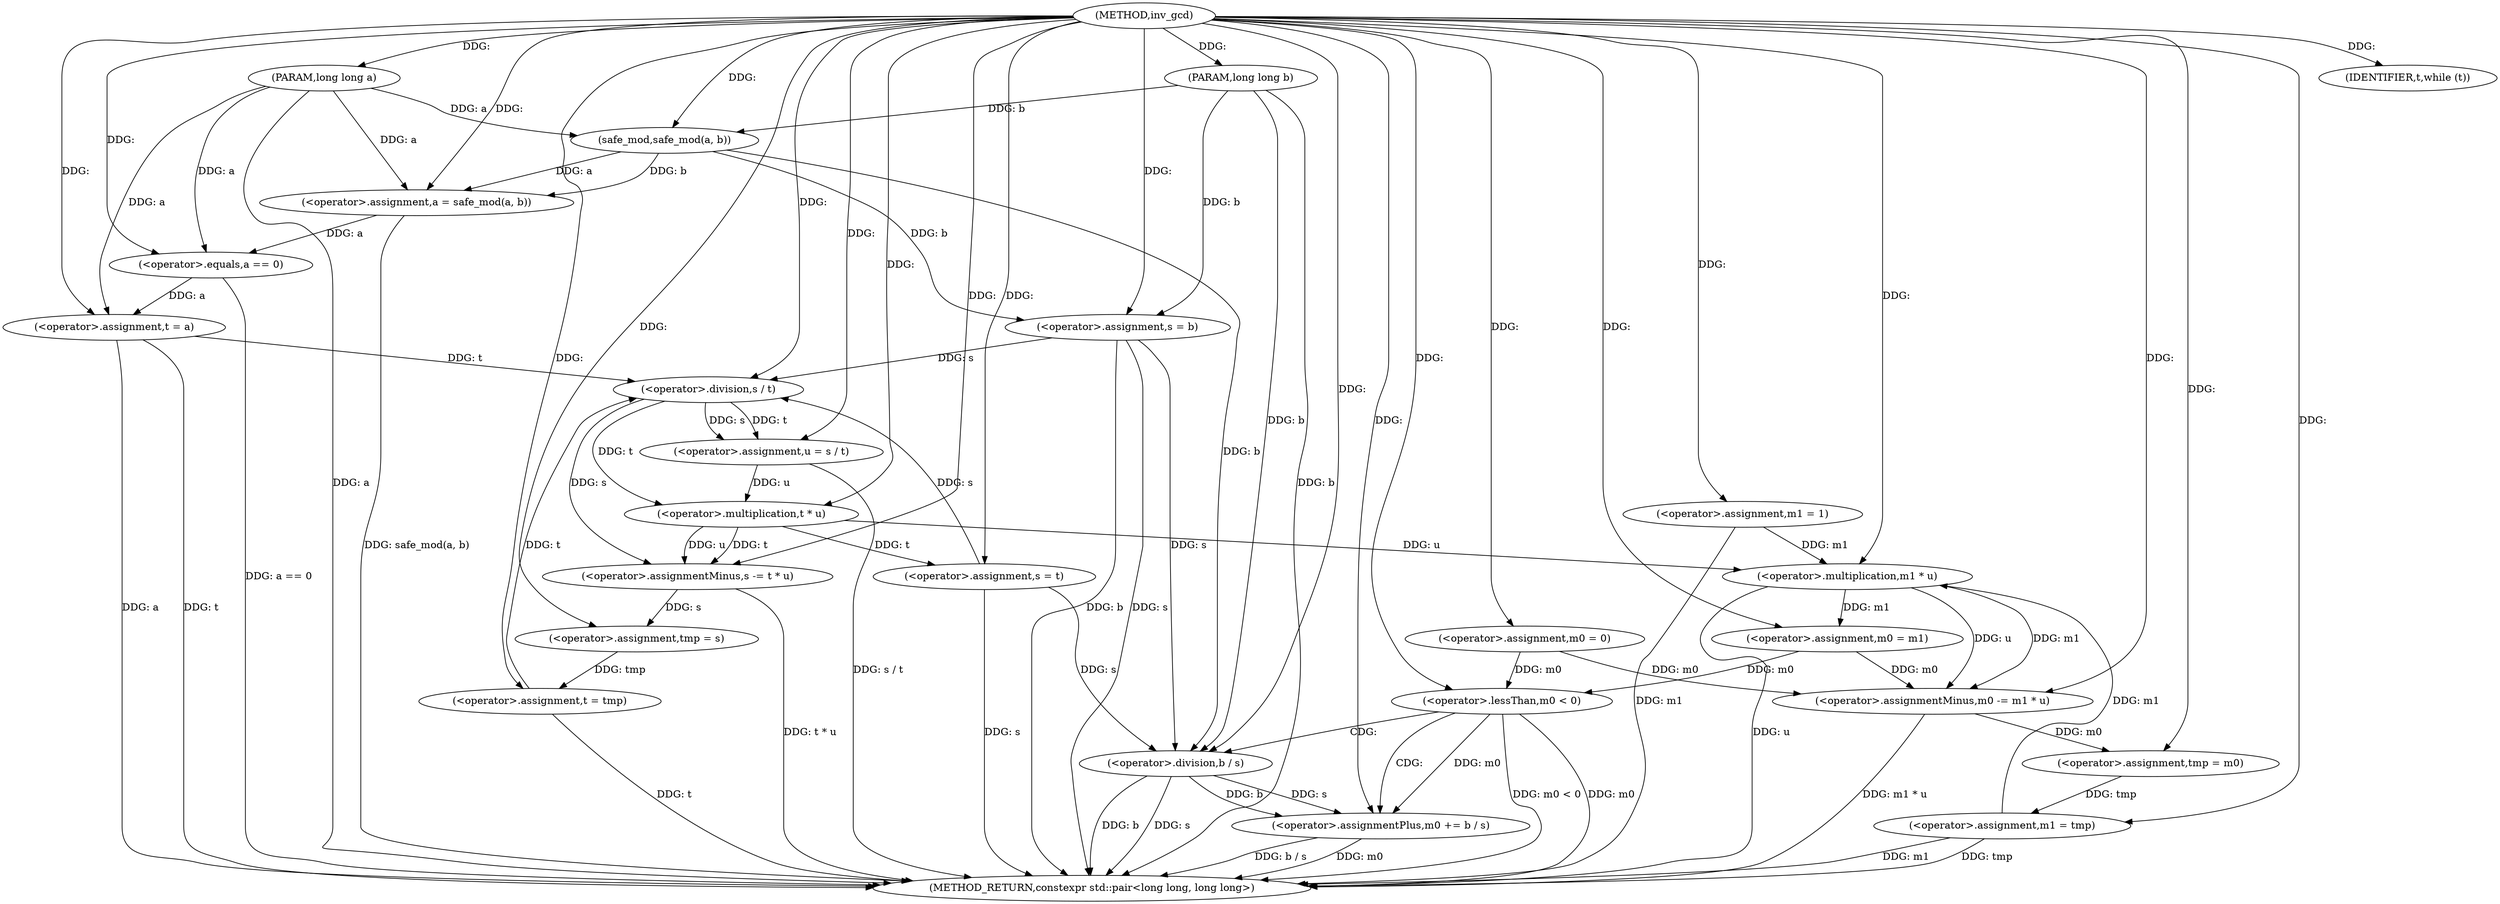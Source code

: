digraph "inv_gcd" {  
"1000336" [label = "(METHOD,inv_gcd)" ]
"1000414" [label = "(METHOD_RETURN,constexpr std::pair<long long, long long>)" ]
"1000337" [label = "(PARAM,long long a)" ]
"1000338" [label = "(PARAM,long long b)" ]
"1000340" [label = "(<operator>.assignment,a = safe_mod(a, b))" ]
"1000351" [label = "(<operator>.assignment,s = b)" ]
"1000355" [label = "(<operator>.assignment,t = a)" ]
"1000359" [label = "(<operator>.assignment,m0 = 0)" ]
"1000363" [label = "(<operator>.assignment,m1 = 1)" ]
"1000346" [label = "(<operator>.equals,a == 0)" ]
"1000367" [label = "(IDENTIFIER,t,while (t))" ]
"1000405" [label = "(<operator>.lessThan,m0 < 0)" ]
"1000408" [label = "(<operator>.assignmentPlus,m0 += b / s)" ]
"1000342" [label = "(safe_mod,safe_mod(a, b))" ]
"1000370" [label = "(<operator>.assignment,u = s / t)" ]
"1000375" [label = "(<operator>.assignmentMinus,s -= t * u)" ]
"1000380" [label = "(<operator>.assignmentMinus,m0 -= m1 * u)" ]
"1000386" [label = "(<operator>.assignment,tmp = s)" ]
"1000389" [label = "(<operator>.assignment,s = t)" ]
"1000392" [label = "(<operator>.assignment,t = tmp)" ]
"1000395" [label = "(<operator>.assignment,tmp = m0)" ]
"1000398" [label = "(<operator>.assignment,m0 = m1)" ]
"1000401" [label = "(<operator>.assignment,m1 = tmp)" ]
"1000410" [label = "(<operator>.division,b / s)" ]
"1000372" [label = "(<operator>.division,s / t)" ]
"1000377" [label = "(<operator>.multiplication,t * u)" ]
"1000382" [label = "(<operator>.multiplication,m1 * u)" ]
  "1000337" -> "1000414"  [ label = "DDG: a"] 
  "1000338" -> "1000414"  [ label = "DDG: b"] 
  "1000340" -> "1000414"  [ label = "DDG: safe_mod(a, b)"] 
  "1000346" -> "1000414"  [ label = "DDG: a == 0"] 
  "1000351" -> "1000414"  [ label = "DDG: s"] 
  "1000351" -> "1000414"  [ label = "DDG: b"] 
  "1000355" -> "1000414"  [ label = "DDG: t"] 
  "1000355" -> "1000414"  [ label = "DDG: a"] 
  "1000363" -> "1000414"  [ label = "DDG: m1"] 
  "1000405" -> "1000414"  [ label = "DDG: m0"] 
  "1000405" -> "1000414"  [ label = "DDG: m0 < 0"] 
  "1000408" -> "1000414"  [ label = "DDG: m0"] 
  "1000410" -> "1000414"  [ label = "DDG: b"] 
  "1000410" -> "1000414"  [ label = "DDG: s"] 
  "1000408" -> "1000414"  [ label = "DDG: b / s"] 
  "1000370" -> "1000414"  [ label = "DDG: s / t"] 
  "1000375" -> "1000414"  [ label = "DDG: t * u"] 
  "1000382" -> "1000414"  [ label = "DDG: u"] 
  "1000380" -> "1000414"  [ label = "DDG: m1 * u"] 
  "1000389" -> "1000414"  [ label = "DDG: s"] 
  "1000392" -> "1000414"  [ label = "DDG: t"] 
  "1000401" -> "1000414"  [ label = "DDG: m1"] 
  "1000401" -> "1000414"  [ label = "DDG: tmp"] 
  "1000336" -> "1000337"  [ label = "DDG: "] 
  "1000336" -> "1000338"  [ label = "DDG: "] 
  "1000342" -> "1000340"  [ label = "DDG: b"] 
  "1000342" -> "1000340"  [ label = "DDG: a"] 
  "1000342" -> "1000351"  [ label = "DDG: b"] 
  "1000338" -> "1000351"  [ label = "DDG: b"] 
  "1000336" -> "1000351"  [ label = "DDG: "] 
  "1000346" -> "1000355"  [ label = "DDG: a"] 
  "1000337" -> "1000355"  [ label = "DDG: a"] 
  "1000336" -> "1000355"  [ label = "DDG: "] 
  "1000336" -> "1000359"  [ label = "DDG: "] 
  "1000336" -> "1000363"  [ label = "DDG: "] 
  "1000337" -> "1000340"  [ label = "DDG: a"] 
  "1000336" -> "1000340"  [ label = "DDG: "] 
  "1000336" -> "1000367"  [ label = "DDG: "] 
  "1000410" -> "1000408"  [ label = "DDG: s"] 
  "1000410" -> "1000408"  [ label = "DDG: b"] 
  "1000337" -> "1000342"  [ label = "DDG: a"] 
  "1000336" -> "1000342"  [ label = "DDG: "] 
  "1000338" -> "1000342"  [ label = "DDG: b"] 
  "1000340" -> "1000346"  [ label = "DDG: a"] 
  "1000337" -> "1000346"  [ label = "DDG: a"] 
  "1000336" -> "1000346"  [ label = "DDG: "] 
  "1000372" -> "1000370"  [ label = "DDG: s"] 
  "1000372" -> "1000370"  [ label = "DDG: t"] 
  "1000377" -> "1000375"  [ label = "DDG: u"] 
  "1000377" -> "1000375"  [ label = "DDG: t"] 
  "1000382" -> "1000380"  [ label = "DDG: m1"] 
  "1000382" -> "1000380"  [ label = "DDG: u"] 
  "1000375" -> "1000386"  [ label = "DDG: s"] 
  "1000336" -> "1000386"  [ label = "DDG: "] 
  "1000377" -> "1000389"  [ label = "DDG: t"] 
  "1000336" -> "1000389"  [ label = "DDG: "] 
  "1000386" -> "1000392"  [ label = "DDG: tmp"] 
  "1000336" -> "1000392"  [ label = "DDG: "] 
  "1000380" -> "1000395"  [ label = "DDG: m0"] 
  "1000336" -> "1000395"  [ label = "DDG: "] 
  "1000382" -> "1000398"  [ label = "DDG: m1"] 
  "1000336" -> "1000398"  [ label = "DDG: "] 
  "1000395" -> "1000401"  [ label = "DDG: tmp"] 
  "1000336" -> "1000401"  [ label = "DDG: "] 
  "1000359" -> "1000405"  [ label = "DDG: m0"] 
  "1000398" -> "1000405"  [ label = "DDG: m0"] 
  "1000336" -> "1000405"  [ label = "DDG: "] 
  "1000405" -> "1000408"  [ label = "DDG: m0"] 
  "1000336" -> "1000408"  [ label = "DDG: "] 
  "1000336" -> "1000370"  [ label = "DDG: "] 
  "1000372" -> "1000375"  [ label = "DDG: s"] 
  "1000336" -> "1000375"  [ label = "DDG: "] 
  "1000359" -> "1000380"  [ label = "DDG: m0"] 
  "1000398" -> "1000380"  [ label = "DDG: m0"] 
  "1000336" -> "1000380"  [ label = "DDG: "] 
  "1000338" -> "1000410"  [ label = "DDG: b"] 
  "1000336" -> "1000410"  [ label = "DDG: "] 
  "1000342" -> "1000410"  [ label = "DDG: b"] 
  "1000351" -> "1000410"  [ label = "DDG: s"] 
  "1000389" -> "1000410"  [ label = "DDG: s"] 
  "1000351" -> "1000372"  [ label = "DDG: s"] 
  "1000389" -> "1000372"  [ label = "DDG: s"] 
  "1000336" -> "1000372"  [ label = "DDG: "] 
  "1000355" -> "1000372"  [ label = "DDG: t"] 
  "1000392" -> "1000372"  [ label = "DDG: t"] 
  "1000372" -> "1000377"  [ label = "DDG: t"] 
  "1000336" -> "1000377"  [ label = "DDG: "] 
  "1000370" -> "1000377"  [ label = "DDG: u"] 
  "1000363" -> "1000382"  [ label = "DDG: m1"] 
  "1000401" -> "1000382"  [ label = "DDG: m1"] 
  "1000336" -> "1000382"  [ label = "DDG: "] 
  "1000377" -> "1000382"  [ label = "DDG: u"] 
  "1000405" -> "1000410"  [ label = "CDG: "] 
  "1000405" -> "1000408"  [ label = "CDG: "] 
}
